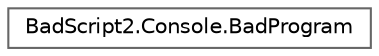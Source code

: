 digraph "Graphical Class Hierarchy"
{
 // LATEX_PDF_SIZE
  bgcolor="transparent";
  edge [fontname=Helvetica,fontsize=10,labelfontname=Helvetica,labelfontsize=10];
  node [fontname=Helvetica,fontsize=10,shape=box,height=0.2,width=0.4];
  rankdir="LR";
  Node0 [id="Node000000",label="BadScript2.Console.BadProgram",height=0.2,width=0.4,color="grey40", fillcolor="white", style="filled",URL="$class_bad_script2_1_1_console_1_1_bad_program.html",tooltip="Entrypoint for the Console Application."];
}
